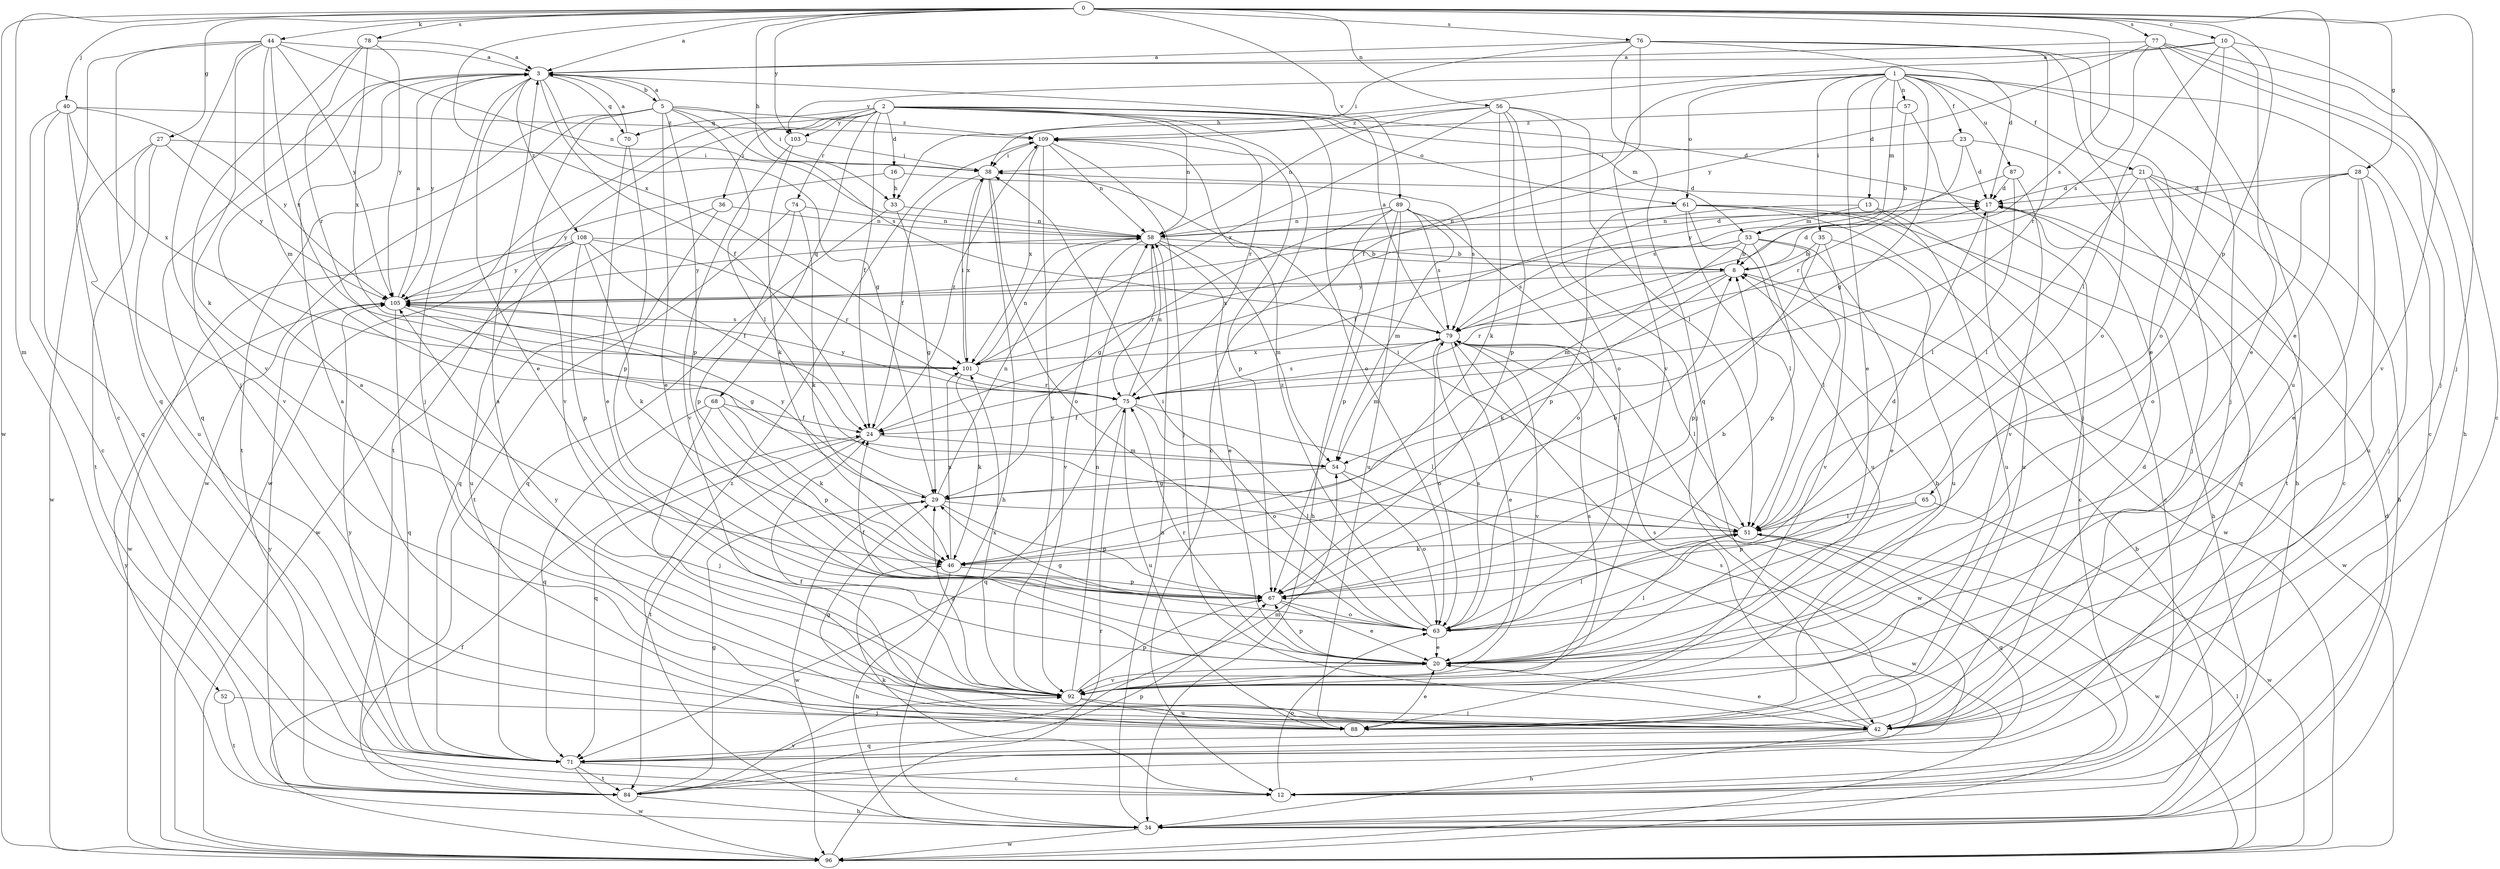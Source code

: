 strict digraph  {
0;
1;
2;
3;
5;
8;
10;
12;
13;
16;
17;
20;
21;
23;
24;
27;
28;
29;
33;
34;
35;
36;
38;
40;
42;
44;
46;
51;
52;
53;
54;
56;
57;
58;
61;
63;
65;
67;
68;
70;
71;
74;
75;
76;
77;
78;
79;
84;
87;
88;
89;
92;
96;
101;
103;
105;
108;
109;
0 -> 3  [label=a];
0 -> 10  [label=c];
0 -> 20  [label=e];
0 -> 27  [label=g];
0 -> 28  [label=g];
0 -> 33  [label=h];
0 -> 40  [label=j];
0 -> 42  [label=j];
0 -> 44  [label=k];
0 -> 52  [label=m];
0 -> 56  [label=n];
0 -> 65  [label=p];
0 -> 76  [label=s];
0 -> 77  [label=s];
0 -> 78  [label=s];
0 -> 79  [label=s];
0 -> 89  [label=v];
0 -> 96  [label=w];
0 -> 101  [label=x];
0 -> 103  [label=y];
1 -> 12  [label=c];
1 -> 13  [label=d];
1 -> 20  [label=e];
1 -> 21  [label=f];
1 -> 23  [label=f];
1 -> 24  [label=f];
1 -> 29  [label=g];
1 -> 35  [label=i];
1 -> 42  [label=j];
1 -> 53  [label=m];
1 -> 57  [label=n];
1 -> 61  [label=o];
1 -> 87  [label=u];
1 -> 103  [label=y];
2 -> 12  [label=c];
2 -> 16  [label=d];
2 -> 17  [label=d];
2 -> 24  [label=f];
2 -> 36  [label=i];
2 -> 53  [label=m];
2 -> 58  [label=n];
2 -> 61  [label=o];
2 -> 63  [label=o];
2 -> 68  [label=q];
2 -> 70  [label=q];
2 -> 74  [label=r];
2 -> 75  [label=r];
2 -> 84  [label=t];
2 -> 96  [label=w];
2 -> 103  [label=y];
3 -> 5  [label=b];
3 -> 20  [label=e];
3 -> 24  [label=f];
3 -> 29  [label=g];
3 -> 42  [label=j];
3 -> 70  [label=q];
3 -> 71  [label=q];
3 -> 105  [label=y];
3 -> 108  [label=z];
5 -> 3  [label=a];
5 -> 20  [label=e];
5 -> 38  [label=i];
5 -> 51  [label=l];
5 -> 67  [label=p];
5 -> 79  [label=s];
5 -> 84  [label=t];
5 -> 92  [label=v];
5 -> 96  [label=w];
5 -> 109  [label=z];
8 -> 17  [label=d];
8 -> 46  [label=k];
8 -> 75  [label=r];
8 -> 96  [label=w];
8 -> 105  [label=y];
10 -> 3  [label=a];
10 -> 20  [label=e];
10 -> 33  [label=h];
10 -> 51  [label=l];
10 -> 63  [label=o];
10 -> 92  [label=v];
12 -> 46  [label=k];
12 -> 63  [label=o];
13 -> 12  [label=c];
13 -> 24  [label=f];
13 -> 53  [label=m];
13 -> 88  [label=u];
16 -> 33  [label=h];
16 -> 79  [label=s];
16 -> 105  [label=y];
17 -> 58  [label=n];
17 -> 71  [label=q];
17 -> 88  [label=u];
20 -> 51  [label=l];
20 -> 67  [label=p];
20 -> 75  [label=r];
20 -> 92  [label=v];
21 -> 12  [label=c];
21 -> 17  [label=d];
21 -> 34  [label=h];
21 -> 42  [label=j];
21 -> 51  [label=l];
21 -> 84  [label=t];
23 -> 17  [label=d];
23 -> 34  [label=h];
23 -> 38  [label=i];
23 -> 75  [label=r];
24 -> 54  [label=m];
24 -> 71  [label=q];
24 -> 84  [label=t];
24 -> 109  [label=z];
27 -> 38  [label=i];
27 -> 84  [label=t];
27 -> 88  [label=u];
27 -> 96  [label=w];
27 -> 105  [label=y];
28 -> 17  [label=d];
28 -> 20  [label=e];
28 -> 42  [label=j];
28 -> 63  [label=o];
28 -> 88  [label=u];
28 -> 105  [label=y];
29 -> 51  [label=l];
29 -> 58  [label=n];
29 -> 67  [label=p];
29 -> 96  [label=w];
29 -> 105  [label=y];
33 -> 29  [label=g];
33 -> 58  [label=n];
33 -> 71  [label=q];
34 -> 8  [label=b];
34 -> 17  [label=d];
34 -> 58  [label=n];
34 -> 96  [label=w];
34 -> 105  [label=y];
34 -> 109  [label=z];
35 -> 8  [label=b];
35 -> 67  [label=p];
35 -> 88  [label=u];
35 -> 92  [label=v];
36 -> 58  [label=n];
36 -> 71  [label=q];
36 -> 96  [label=w];
38 -> 17  [label=d];
38 -> 24  [label=f];
38 -> 34  [label=h];
38 -> 63  [label=o];
38 -> 101  [label=x];
40 -> 12  [label=c];
40 -> 71  [label=q];
40 -> 92  [label=v];
40 -> 101  [label=x];
40 -> 105  [label=y];
40 -> 109  [label=z];
42 -> 3  [label=a];
42 -> 17  [label=d];
42 -> 20  [label=e];
42 -> 24  [label=f];
42 -> 34  [label=h];
42 -> 71  [label=q];
42 -> 79  [label=s];
44 -> 3  [label=a];
44 -> 12  [label=c];
44 -> 46  [label=k];
44 -> 54  [label=m];
44 -> 58  [label=n];
44 -> 71  [label=q];
44 -> 92  [label=v];
44 -> 101  [label=x];
44 -> 105  [label=y];
46 -> 8  [label=b];
46 -> 34  [label=h];
46 -> 67  [label=p];
46 -> 101  [label=x];
51 -> 38  [label=i];
51 -> 46  [label=k];
51 -> 71  [label=q];
51 -> 96  [label=w];
52 -> 42  [label=j];
52 -> 84  [label=t];
53 -> 8  [label=b];
53 -> 20  [label=e];
53 -> 51  [label=l];
53 -> 54  [label=m];
53 -> 67  [label=p];
53 -> 79  [label=s];
53 -> 101  [label=x];
54 -> 29  [label=g];
54 -> 63  [label=o];
54 -> 96  [label=w];
56 -> 42  [label=j];
56 -> 46  [label=k];
56 -> 51  [label=l];
56 -> 58  [label=n];
56 -> 63  [label=o];
56 -> 67  [label=p];
56 -> 101  [label=x];
56 -> 109  [label=z];
57 -> 8  [label=b];
57 -> 42  [label=j];
57 -> 109  [label=z];
58 -> 8  [label=b];
58 -> 17  [label=d];
58 -> 20  [label=e];
58 -> 54  [label=m];
58 -> 75  [label=r];
58 -> 92  [label=v];
58 -> 105  [label=y];
61 -> 12  [label=c];
61 -> 34  [label=h];
61 -> 51  [label=l];
61 -> 58  [label=n];
61 -> 67  [label=p];
61 -> 88  [label=u];
61 -> 96  [label=w];
63 -> 20  [label=e];
63 -> 24  [label=f];
63 -> 29  [label=g];
63 -> 38  [label=i];
63 -> 51  [label=l];
63 -> 79  [label=s];
63 -> 109  [label=z];
65 -> 51  [label=l];
65 -> 67  [label=p];
65 -> 96  [label=w];
67 -> 8  [label=b];
67 -> 17  [label=d];
67 -> 20  [label=e];
67 -> 63  [label=o];
68 -> 24  [label=f];
68 -> 42  [label=j];
68 -> 46  [label=k];
68 -> 67  [label=p];
68 -> 71  [label=q];
70 -> 3  [label=a];
70 -> 20  [label=e];
70 -> 67  [label=p];
71 -> 12  [label=c];
71 -> 54  [label=m];
71 -> 84  [label=t];
71 -> 96  [label=w];
71 -> 105  [label=y];
74 -> 46  [label=k];
74 -> 58  [label=n];
74 -> 67  [label=p];
74 -> 84  [label=t];
75 -> 24  [label=f];
75 -> 51  [label=l];
75 -> 58  [label=n];
75 -> 63  [label=o];
75 -> 71  [label=q];
75 -> 79  [label=s];
75 -> 88  [label=u];
75 -> 105  [label=y];
76 -> 3  [label=a];
76 -> 17  [label=d];
76 -> 20  [label=e];
76 -> 38  [label=i];
76 -> 63  [label=o];
76 -> 71  [label=q];
76 -> 75  [label=r];
76 -> 92  [label=v];
77 -> 3  [label=a];
77 -> 12  [label=c];
77 -> 34  [label=h];
77 -> 42  [label=j];
77 -> 79  [label=s];
77 -> 88  [label=u];
77 -> 105  [label=y];
78 -> 3  [label=a];
78 -> 42  [label=j];
78 -> 75  [label=r];
78 -> 101  [label=x];
78 -> 105  [label=y];
79 -> 3  [label=a];
79 -> 20  [label=e];
79 -> 51  [label=l];
79 -> 54  [label=m];
79 -> 63  [label=o];
79 -> 92  [label=v];
79 -> 96  [label=w];
79 -> 101  [label=x];
84 -> 29  [label=g];
84 -> 34  [label=h];
84 -> 67  [label=p];
84 -> 79  [label=s];
84 -> 92  [label=v];
84 -> 105  [label=y];
87 -> 17  [label=d];
87 -> 51  [label=l];
87 -> 79  [label=s];
87 -> 92  [label=v];
88 -> 3  [label=a];
88 -> 20  [label=e];
88 -> 29  [label=g];
89 -> 29  [label=g];
89 -> 34  [label=h];
89 -> 54  [label=m];
89 -> 58  [label=n];
89 -> 63  [label=o];
89 -> 67  [label=p];
89 -> 79  [label=s];
89 -> 88  [label=u];
92 -> 3  [label=a];
92 -> 8  [label=b];
92 -> 29  [label=g];
92 -> 42  [label=j];
92 -> 58  [label=n];
92 -> 67  [label=p];
92 -> 79  [label=s];
92 -> 88  [label=u];
92 -> 101  [label=x];
92 -> 105  [label=y];
96 -> 24  [label=f];
96 -> 51  [label=l];
96 -> 75  [label=r];
101 -> 38  [label=i];
101 -> 46  [label=k];
101 -> 58  [label=n];
101 -> 75  [label=r];
103 -> 38  [label=i];
103 -> 46  [label=k];
103 -> 92  [label=v];
105 -> 3  [label=a];
105 -> 29  [label=g];
105 -> 71  [label=q];
105 -> 79  [label=s];
108 -> 8  [label=b];
108 -> 24  [label=f];
108 -> 46  [label=k];
108 -> 67  [label=p];
108 -> 75  [label=r];
108 -> 88  [label=u];
108 -> 96  [label=w];
108 -> 105  [label=y];
109 -> 38  [label=i];
109 -> 42  [label=j];
109 -> 58  [label=n];
109 -> 67  [label=p];
109 -> 92  [label=v];
109 -> 101  [label=x];
}
